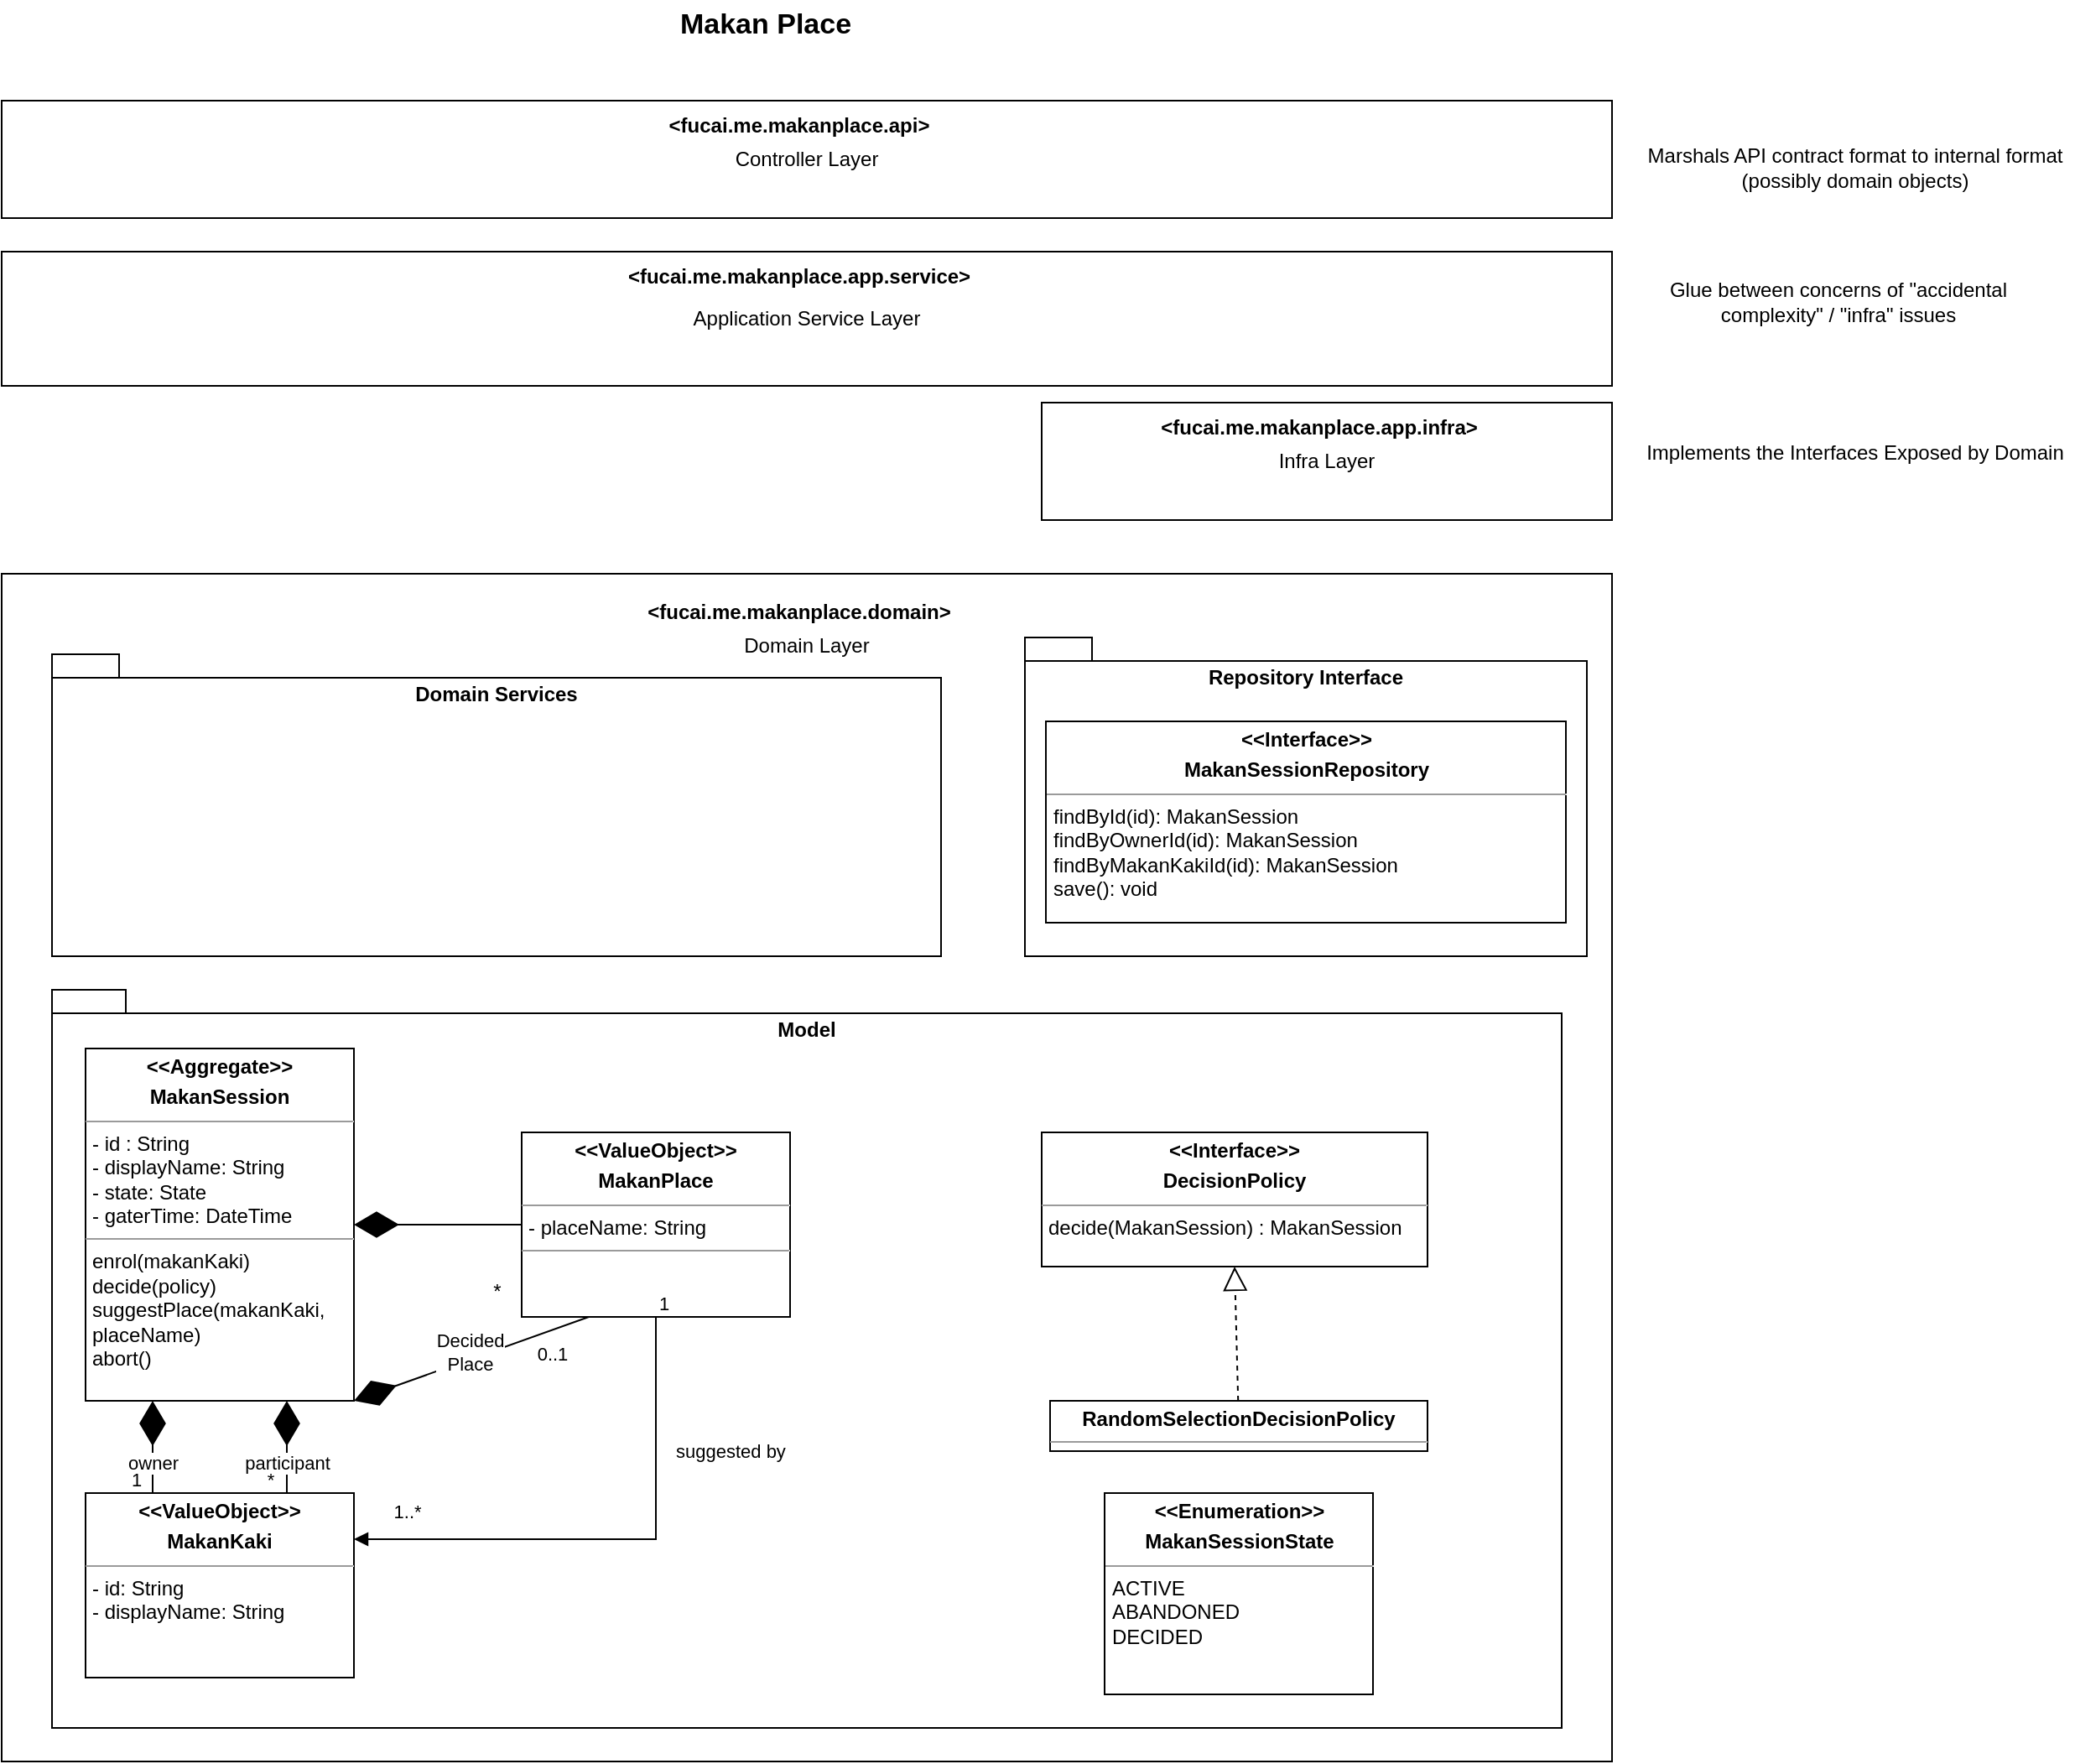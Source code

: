 <mxfile version="23.1.5" type="device">
  <diagram name="Page-1" id="1DMKUsDWiaX2N73MTJY3">
    <mxGraphModel dx="2412" dy="909" grid="1" gridSize="10" guides="1" tooltips="1" connect="1" arrows="1" fold="1" page="1" pageScale="1" pageWidth="850" pageHeight="1100" math="0" shadow="0">
      <root>
        <mxCell id="0" />
        <mxCell id="1" parent="0" />
        <mxCell id="_eLs3ToDpT3CiZ2V5rhF-1" value="Makan Place" style="text;html=1;align=center;verticalAlign=middle;resizable=0;points=[];autosize=1;strokeColor=none;fillColor=none;fontSize=17;fontStyle=1" parent="1" vertex="1">
          <mxGeometry x="-420" y="10" width="130" height="30" as="geometry" />
        </mxCell>
        <mxCell id="_eLs3ToDpT3CiZ2V5rhF-2" value="Controller Layer" style="rounded=0;whiteSpace=wrap;html=1;verticalAlign=middle;" parent="1" vertex="1">
          <mxGeometry x="-810" y="70" width="960" height="70" as="geometry" />
        </mxCell>
        <mxCell id="_eLs3ToDpT3CiZ2V5rhF-3" value="Marshals API contract format to internal format (possibly domain objects)" style="text;html=1;strokeColor=none;fillColor=none;align=center;verticalAlign=middle;whiteSpace=wrap;rounded=0;" parent="1" vertex="1">
          <mxGeometry x="165" y="95" width="260" height="30" as="geometry" />
        </mxCell>
        <mxCell id="_eLs3ToDpT3CiZ2V5rhF-5" value="Application Service Layer" style="rounded=0;whiteSpace=wrap;html=1;" parent="1" vertex="1">
          <mxGeometry x="-810" y="160" width="960" height="80" as="geometry" />
        </mxCell>
        <mxCell id="_eLs3ToDpT3CiZ2V5rhF-6" value="&lt;br&gt;&lt;br&gt;Domain Layer" style="rounded=0;whiteSpace=wrap;html=1;verticalAlign=top;" parent="1" vertex="1">
          <mxGeometry x="-810" y="352" width="960" height="708" as="geometry" />
        </mxCell>
        <mxCell id="_eLs3ToDpT3CiZ2V5rhF-7" value="Implements the Interfaces Exposed by Domain" style="text;html=1;strokeColor=none;fillColor=none;align=center;verticalAlign=middle;whiteSpace=wrap;rounded=0;" parent="1" vertex="1">
          <mxGeometry x="165" y="265" width="260" height="30" as="geometry" />
        </mxCell>
        <mxCell id="_eLs3ToDpT3CiZ2V5rhF-10" value="Infra Layer" style="rounded=0;whiteSpace=wrap;html=1;" parent="1" vertex="1">
          <mxGeometry x="-190" y="250" width="340" height="70" as="geometry" />
        </mxCell>
        <mxCell id="_eLs3ToDpT3CiZ2V5rhF-11" value="Glue between concerns of &quot;accidental complexity&quot; / &quot;infra&quot; issues" style="text;html=1;strokeColor=none;fillColor=none;align=center;verticalAlign=middle;whiteSpace=wrap;rounded=0;" parent="1" vertex="1">
          <mxGeometry x="155" y="175" width="260" height="30" as="geometry" />
        </mxCell>
        <mxCell id="CAUcSHCx87Gz3ctJAqqK-1" value="" style="group" parent="1" vertex="1" connectable="0">
          <mxGeometry x="-200" y="390" width="335" height="190" as="geometry" />
        </mxCell>
        <mxCell id="_eLs3ToDpT3CiZ2V5rhF-8" value="Repository Interface" style="shape=folder;fontStyle=1;spacingTop=10;tabWidth=40;tabHeight=14;tabPosition=left;html=1;whiteSpace=wrap;verticalAlign=top;" parent="CAUcSHCx87Gz3ctJAqqK-1" vertex="1">
          <mxGeometry width="335" height="190" as="geometry" />
        </mxCell>
        <mxCell id="CknxK3lPKM3qClhYqKly-1" value="&lt;p style=&quot;margin:0px;margin-top:4px;text-align:center;&quot;&gt;&lt;b&gt;&amp;lt;&amp;lt;Interface&amp;gt;&amp;gt;&lt;/b&gt;&lt;/p&gt;&lt;p style=&quot;margin:0px;margin-top:4px;text-align:center;&quot;&gt;&lt;b&gt;MakanSessionRepository&lt;/b&gt;&lt;/p&gt;&lt;hr size=&quot;1&quot;&gt;&lt;p style=&quot;margin:0px;margin-left:4px;&quot;&gt;&lt;/p&gt;&lt;p style=&quot;margin:0px;margin-left:4px;&quot;&gt;findById(id): MakanSession&lt;/p&gt;&lt;p style=&quot;margin:0px;margin-left:4px;&quot;&gt;findByOwnerId(id): MakanSession&lt;/p&gt;&lt;p style=&quot;margin:0px;margin-left:4px;&quot;&gt;findByMakanKakiId(id): MakanSession&lt;/p&gt;&lt;p style=&quot;margin:0px;margin-left:4px;&quot;&gt;save(): void&lt;/p&gt;&lt;p style=&quot;margin:0px;margin-left:4px;&quot;&gt;&lt;br&gt;&lt;/p&gt;" style="verticalAlign=top;align=left;overflow=fill;fontSize=12;fontFamily=Helvetica;html=1;whiteSpace=wrap;" parent="CAUcSHCx87Gz3ctJAqqK-1" vertex="1">
          <mxGeometry x="12.5" y="50" width="310" height="120" as="geometry" />
        </mxCell>
        <mxCell id="QNmaYOr-ZnPay1GvhER1-2" value="&amp;lt;fucai.me.makanplace.api&amp;gt;" style="text;html=1;align=center;verticalAlign=middle;resizable=0;points=[];autosize=1;strokeColor=none;fillColor=none;fontStyle=1" vertex="1" parent="1">
          <mxGeometry x="-425" y="70" width="180" height="30" as="geometry" />
        </mxCell>
        <mxCell id="QNmaYOr-ZnPay1GvhER1-3" value="&amp;lt;fucai.me.makanplace.app.service&amp;gt;" style="text;html=1;align=center;verticalAlign=middle;resizable=0;points=[];autosize=1;strokeColor=none;fillColor=none;fontStyle=1" vertex="1" parent="1">
          <mxGeometry x="-450" y="160" width="230" height="30" as="geometry" />
        </mxCell>
        <mxCell id="QNmaYOr-ZnPay1GvhER1-4" value="&amp;lt;fucai.me.makanplace.app.infra&amp;gt;" style="text;html=1;align=center;verticalAlign=middle;resizable=0;points=[];autosize=1;strokeColor=none;fillColor=none;fontStyle=1" vertex="1" parent="1">
          <mxGeometry x="-130" y="250" width="210" height="30" as="geometry" />
        </mxCell>
        <mxCell id="QNmaYOr-ZnPay1GvhER1-5" value="&amp;lt;fucai.me.makanplace.domain&amp;gt;" style="text;html=1;align=center;verticalAlign=middle;resizable=0;points=[];autosize=1;strokeColor=none;fillColor=none;fontStyle=1" vertex="1" parent="1">
          <mxGeometry x="-435" y="360" width="200" height="30" as="geometry" />
        </mxCell>
        <mxCell id="QNmaYOr-ZnPay1GvhER1-11" value="Domain Services" style="shape=folder;fontStyle=1;spacingTop=10;tabWidth=40;tabHeight=14;tabPosition=left;html=1;whiteSpace=wrap;verticalAlign=top;" vertex="1" parent="1">
          <mxGeometry x="-780" y="400" width="530" height="180" as="geometry" />
        </mxCell>
        <mxCell id="QNmaYOr-ZnPay1GvhER1-16" value="Model" style="shape=folder;fontStyle=1;spacingTop=10;tabWidth=40;tabHeight=14;tabPosition=left;html=1;whiteSpace=wrap;verticalAlign=top;" vertex="1" parent="1">
          <mxGeometry x="-780" y="600" width="900" height="440" as="geometry" />
        </mxCell>
        <mxCell id="QNmaYOr-ZnPay1GvhER1-17" value="&lt;p style=&quot;margin:0px;margin-top:4px;text-align:center;&quot;&gt;&lt;b&gt;&amp;lt;&amp;lt;Aggregate&amp;gt;&amp;gt;&lt;/b&gt;&lt;/p&gt;&lt;p style=&quot;margin:0px;margin-top:4px;text-align:center;&quot;&gt;&lt;b&gt;MakanSession&lt;/b&gt;&lt;/p&gt;&lt;hr size=&quot;1&quot;&gt;&lt;p style=&quot;margin:0px;margin-left:4px;&quot;&gt;- id : String&lt;/p&gt;&lt;p style=&quot;margin:0px;margin-left:4px;&quot;&gt;- displayName: String&lt;/p&gt;&lt;p style=&quot;margin:0px;margin-left:4px;&quot;&gt;- state: State&lt;/p&gt;&lt;p style=&quot;margin:0px;margin-left:4px;&quot;&gt;- gaterTime: DateTime&lt;/p&gt;&lt;hr size=&quot;1&quot;&gt;&lt;p style=&quot;margin:0px;margin-left:4px;&quot;&gt;enrol(makanKaki)&lt;/p&gt;&lt;p style=&quot;margin:0px;margin-left:4px;&quot;&gt;decide(policy)&lt;/p&gt;&lt;p style=&quot;margin:0px;margin-left:4px;&quot;&gt;suggestPlace(makanKaki, placeName)&lt;/p&gt;&lt;p style=&quot;margin:0px;margin-left:4px;&quot;&gt;abort()&lt;/p&gt;&lt;p style=&quot;margin:0px;margin-left:4px;&quot;&gt;&lt;br&gt;&lt;/p&gt;" style="verticalAlign=top;align=left;overflow=fill;fontSize=12;fontFamily=Helvetica;html=1;whiteSpace=wrap;" vertex="1" parent="1">
          <mxGeometry x="-760" y="635" width="160" height="210" as="geometry" />
        </mxCell>
        <mxCell id="QNmaYOr-ZnPay1GvhER1-18" value="&lt;p style=&quot;margin:0px;margin-top:4px;text-align:center;&quot;&gt;&lt;b&gt;&amp;lt;&amp;lt;ValueObject&amp;gt;&amp;gt;&lt;/b&gt;&lt;/p&gt;&lt;p style=&quot;margin:0px;margin-top:4px;text-align:center;&quot;&gt;&lt;b&gt;MakanPlace&lt;/b&gt;&lt;/p&gt;&lt;hr size=&quot;1&quot;&gt;&lt;p style=&quot;margin:0px;margin-left:4px;&quot;&gt;&lt;span style=&quot;background-color: initial;&quot;&gt;- placeName: String&lt;/span&gt;&lt;br&gt;&lt;/p&gt;&lt;hr size=&quot;1&quot;&gt;&lt;p style=&quot;margin:0px;margin-left:4px;&quot;&gt;&lt;br&gt;&lt;/p&gt;" style="verticalAlign=top;align=left;overflow=fill;fontSize=12;fontFamily=Helvetica;html=1;whiteSpace=wrap;" vertex="1" parent="1">
          <mxGeometry x="-500" y="685" width="160" height="110" as="geometry" />
        </mxCell>
        <mxCell id="QNmaYOr-ZnPay1GvhER1-20" value="&lt;p style=&quot;margin:0px;margin-top:4px;text-align:center;&quot;&gt;&lt;b&gt;&amp;lt;&amp;lt;ValueObject&amp;gt;&amp;gt;&lt;/b&gt;&lt;/p&gt;&lt;p style=&quot;margin:0px;margin-top:4px;text-align:center;&quot;&gt;&lt;b&gt;MakanKaki&lt;/b&gt;&lt;/p&gt;&lt;hr size=&quot;1&quot;&gt;&lt;p style=&quot;margin:0px;margin-left:4px;&quot;&gt;- id: String&lt;/p&gt;&lt;p style=&quot;margin:0px;margin-left:4px;&quot;&gt;- displayName: String&lt;/p&gt;" style="verticalAlign=top;align=left;overflow=fill;fontSize=12;fontFamily=Helvetica;html=1;whiteSpace=wrap;" vertex="1" parent="1">
          <mxGeometry x="-760" y="900" width="160" height="110" as="geometry" />
        </mxCell>
        <mxCell id="QNmaYOr-ZnPay1GvhER1-21" value="" style="endArrow=diamondThin;endFill=1;endSize=24;html=1;rounded=0;entryX=0.25;entryY=1;entryDx=0;entryDy=0;exitX=0.25;exitY=0;exitDx=0;exitDy=0;" edge="1" parent="1" source="QNmaYOr-ZnPay1GvhER1-20" target="QNmaYOr-ZnPay1GvhER1-17">
          <mxGeometry width="160" relative="1" as="geometry">
            <mxPoint x="-620" y="1185" as="sourcePoint" />
            <mxPoint x="-460" y="1185" as="targetPoint" />
          </mxGeometry>
        </mxCell>
        <mxCell id="QNmaYOr-ZnPay1GvhER1-22" value="owner" style="edgeLabel;html=1;align=center;verticalAlign=middle;resizable=0;points=[];" vertex="1" connectable="0" parent="QNmaYOr-ZnPay1GvhER1-21">
          <mxGeometry x="0.078" relative="1" as="geometry">
            <mxPoint y="11" as="offset" />
          </mxGeometry>
        </mxCell>
        <mxCell id="QNmaYOr-ZnPay1GvhER1-23" value="1" style="edgeLabel;html=1;align=center;verticalAlign=middle;resizable=0;points=[];" vertex="1" connectable="0" parent="QNmaYOr-ZnPay1GvhER1-21">
          <mxGeometry x="-0.581" y="2" relative="1" as="geometry">
            <mxPoint x="-8" y="3" as="offset" />
          </mxGeometry>
        </mxCell>
        <mxCell id="QNmaYOr-ZnPay1GvhER1-24" value="" style="endArrow=diamondThin;endFill=1;endSize=24;html=1;rounded=0;exitX=0.75;exitY=0;exitDx=0;exitDy=0;entryX=0.75;entryY=1;entryDx=0;entryDy=0;" edge="1" parent="1" source="QNmaYOr-ZnPay1GvhER1-20" target="QNmaYOr-ZnPay1GvhER1-17">
          <mxGeometry width="160" relative="1" as="geometry">
            <mxPoint x="-640" y="917.5" as="sourcePoint" />
            <mxPoint x="-640" y="865" as="targetPoint" />
          </mxGeometry>
        </mxCell>
        <mxCell id="QNmaYOr-ZnPay1GvhER1-25" value="participant" style="edgeLabel;html=1;align=center;verticalAlign=middle;resizable=0;points=[];" vertex="1" connectable="0" parent="QNmaYOr-ZnPay1GvhER1-24">
          <mxGeometry x="0.078" relative="1" as="geometry">
            <mxPoint y="11" as="offset" />
          </mxGeometry>
        </mxCell>
        <mxCell id="QNmaYOr-ZnPay1GvhER1-26" value="*" style="edgeLabel;html=1;align=center;verticalAlign=middle;resizable=0;points=[];" vertex="1" connectable="0" parent="QNmaYOr-ZnPay1GvhER1-24">
          <mxGeometry x="-0.581" y="2" relative="1" as="geometry">
            <mxPoint x="-8" y="3" as="offset" />
          </mxGeometry>
        </mxCell>
        <mxCell id="QNmaYOr-ZnPay1GvhER1-27" value="" style="endArrow=diamondThin;endFill=1;endSize=24;html=1;rounded=0;entryX=1;entryY=0.5;entryDx=0;entryDy=0;" edge="1" parent="1" source="QNmaYOr-ZnPay1GvhER1-18" target="QNmaYOr-ZnPay1GvhER1-17">
          <mxGeometry width="160" relative="1" as="geometry">
            <mxPoint x="-520" y="790" as="sourcePoint" />
            <mxPoint x="100" y="915" as="targetPoint" />
          </mxGeometry>
        </mxCell>
        <mxCell id="QNmaYOr-ZnPay1GvhER1-28" value="*" style="text;html=1;align=center;verticalAlign=middle;resizable=0;points=[];autosize=1;strokeColor=none;fillColor=none;" vertex="1" parent="1">
          <mxGeometry x="-530" y="765" width="30" height="30" as="geometry" />
        </mxCell>
        <mxCell id="QNmaYOr-ZnPay1GvhER1-29" value="suggested by" style="endArrow=block;endFill=1;html=1;edgeStyle=orthogonalEdgeStyle;align=left;verticalAlign=top;rounded=0;exitX=0.5;exitY=1;exitDx=0;exitDy=0;entryX=1;entryY=0.25;entryDx=0;entryDy=0;" edge="1" parent="1" source="QNmaYOr-ZnPay1GvhER1-18" target="QNmaYOr-ZnPay1GvhER1-20">
          <mxGeometry x="-0.573" y="10" relative="1" as="geometry">
            <mxPoint x="-450" y="935" as="sourcePoint" />
            <mxPoint x="-290" y="935" as="targetPoint" />
            <mxPoint as="offset" />
          </mxGeometry>
        </mxCell>
        <mxCell id="QNmaYOr-ZnPay1GvhER1-30" value="1" style="edgeLabel;resizable=0;html=1;align=left;verticalAlign=bottom;" connectable="0" vertex="1" parent="QNmaYOr-ZnPay1GvhER1-29">
          <mxGeometry x="-1" relative="1" as="geometry" />
        </mxCell>
        <mxCell id="QNmaYOr-ZnPay1GvhER1-31" value="&amp;nbsp;1..*" style="edgeLabel;html=1;align=center;verticalAlign=middle;resizable=0;points=[];" vertex="1" connectable="0" parent="QNmaYOr-ZnPay1GvhER1-29">
          <mxGeometry x="0.89" y="3" relative="1" as="geometry">
            <mxPoint x="13" y="-20" as="offset" />
          </mxGeometry>
        </mxCell>
        <mxCell id="QNmaYOr-ZnPay1GvhER1-32" value="" style="endArrow=diamondThin;endFill=1;endSize=24;html=1;rounded=0;entryX=1;entryY=1;entryDx=0;entryDy=0;exitX=0.25;exitY=1;exitDx=0;exitDy=0;" edge="1" parent="1" source="QNmaYOr-ZnPay1GvhER1-18" target="QNmaYOr-ZnPay1GvhER1-17">
          <mxGeometry width="160" relative="1" as="geometry">
            <mxPoint x="-458.08" y="825" as="sourcePoint" />
            <mxPoint x="-600.0" y="867.02" as="targetPoint" />
          </mxGeometry>
        </mxCell>
        <mxCell id="QNmaYOr-ZnPay1GvhER1-33" value="0..1" style="edgeLabel;html=1;align=center;verticalAlign=middle;resizable=0;points=[];" vertex="1" connectable="0" parent="QNmaYOr-ZnPay1GvhER1-32">
          <mxGeometry x="-0.529" y="-1" relative="1" as="geometry">
            <mxPoint x="11" y="11" as="offset" />
          </mxGeometry>
        </mxCell>
        <mxCell id="QNmaYOr-ZnPay1GvhER1-34" value="Decided &lt;br&gt;Place" style="edgeLabel;html=1;align=center;verticalAlign=middle;resizable=0;points=[];" vertex="1" connectable="0" parent="QNmaYOr-ZnPay1GvhER1-32">
          <mxGeometry x="0.204" y="-3" relative="1" as="geometry">
            <mxPoint x="14" y="-7" as="offset" />
          </mxGeometry>
        </mxCell>
        <mxCell id="QNmaYOr-ZnPay1GvhER1-6" value="&lt;p style=&quot;margin:0px;margin-top:4px;text-align:center;&quot;&gt;&lt;b&gt;&amp;lt;&amp;lt;Interface&amp;gt;&amp;gt;&lt;/b&gt;&lt;/p&gt;&lt;p style=&quot;margin:0px;margin-top:4px;text-align:center;&quot;&gt;&lt;b&gt;DecisionPolicy&lt;/b&gt;&lt;/p&gt;&lt;hr size=&quot;1&quot;&gt;&lt;p style=&quot;margin:0px;margin-left:4px;&quot;&gt;&lt;/p&gt;&lt;p style=&quot;margin:0px;margin-left:4px;&quot;&gt;decide(MakanSession) : MakanSession&lt;/p&gt;" style="verticalAlign=top;align=left;overflow=fill;fontSize=12;fontFamily=Helvetica;html=1;whiteSpace=wrap;" vertex="1" parent="1">
          <mxGeometry x="-190" y="685" width="230" height="80" as="geometry" />
        </mxCell>
        <mxCell id="QNmaYOr-ZnPay1GvhER1-7" value="&lt;p style=&quot;margin:0px;margin-top:4px;text-align:center;&quot;&gt;&lt;b style=&quot;background-color: initial;&quot;&gt;RandomSelectionDecisionPolicy&lt;/b&gt;&lt;br&gt;&lt;/p&gt;&lt;hr size=&quot;1&quot;&gt;&lt;p style=&quot;margin:0px;margin-left:4px;&quot;&gt;&lt;br&gt;&lt;/p&gt;" style="verticalAlign=top;align=left;overflow=fill;fontSize=12;fontFamily=Helvetica;html=1;whiteSpace=wrap;" vertex="1" parent="1">
          <mxGeometry x="-185" y="845" width="225" height="30" as="geometry" />
        </mxCell>
        <mxCell id="QNmaYOr-ZnPay1GvhER1-9" value="" style="endArrow=block;dashed=1;endFill=0;endSize=12;html=1;rounded=0;entryX=0.5;entryY=1;entryDx=0;entryDy=0;" edge="1" parent="1" source="QNmaYOr-ZnPay1GvhER1-7" target="QNmaYOr-ZnPay1GvhER1-6">
          <mxGeometry width="160" relative="1" as="geometry">
            <mxPoint x="-310" y="945" as="sourcePoint" />
            <mxPoint x="-150" y="945" as="targetPoint" />
          </mxGeometry>
        </mxCell>
        <mxCell id="QNmaYOr-ZnPay1GvhER1-35" value="&lt;p style=&quot;margin:0px;margin-top:4px;text-align:center;&quot;&gt;&lt;b&gt;&amp;lt;&amp;lt;Enumeration&amp;gt;&amp;gt;&lt;/b&gt;&lt;/p&gt;&lt;p style=&quot;margin:0px;margin-top:4px;text-align:center;&quot;&gt;&lt;b&gt;MakanSessionState&lt;/b&gt;&lt;/p&gt;&lt;hr size=&quot;1&quot;&gt;&lt;p style=&quot;margin:0px;margin-left:4px;&quot;&gt;&lt;/p&gt;&lt;p style=&quot;margin:0px;margin-left:4px;&quot;&gt;ACTIVE&lt;/p&gt;&lt;p style=&quot;margin:0px;margin-left:4px;&quot;&gt;ABANDONED&lt;/p&gt;&lt;p style=&quot;margin:0px;margin-left:4px;&quot;&gt;DECIDED&lt;/p&gt;" style="verticalAlign=top;align=left;overflow=fill;fontSize=12;fontFamily=Helvetica;html=1;whiteSpace=wrap;" vertex="1" parent="1">
          <mxGeometry x="-152.5" y="900" width="160" height="120" as="geometry" />
        </mxCell>
      </root>
    </mxGraphModel>
  </diagram>
</mxfile>
